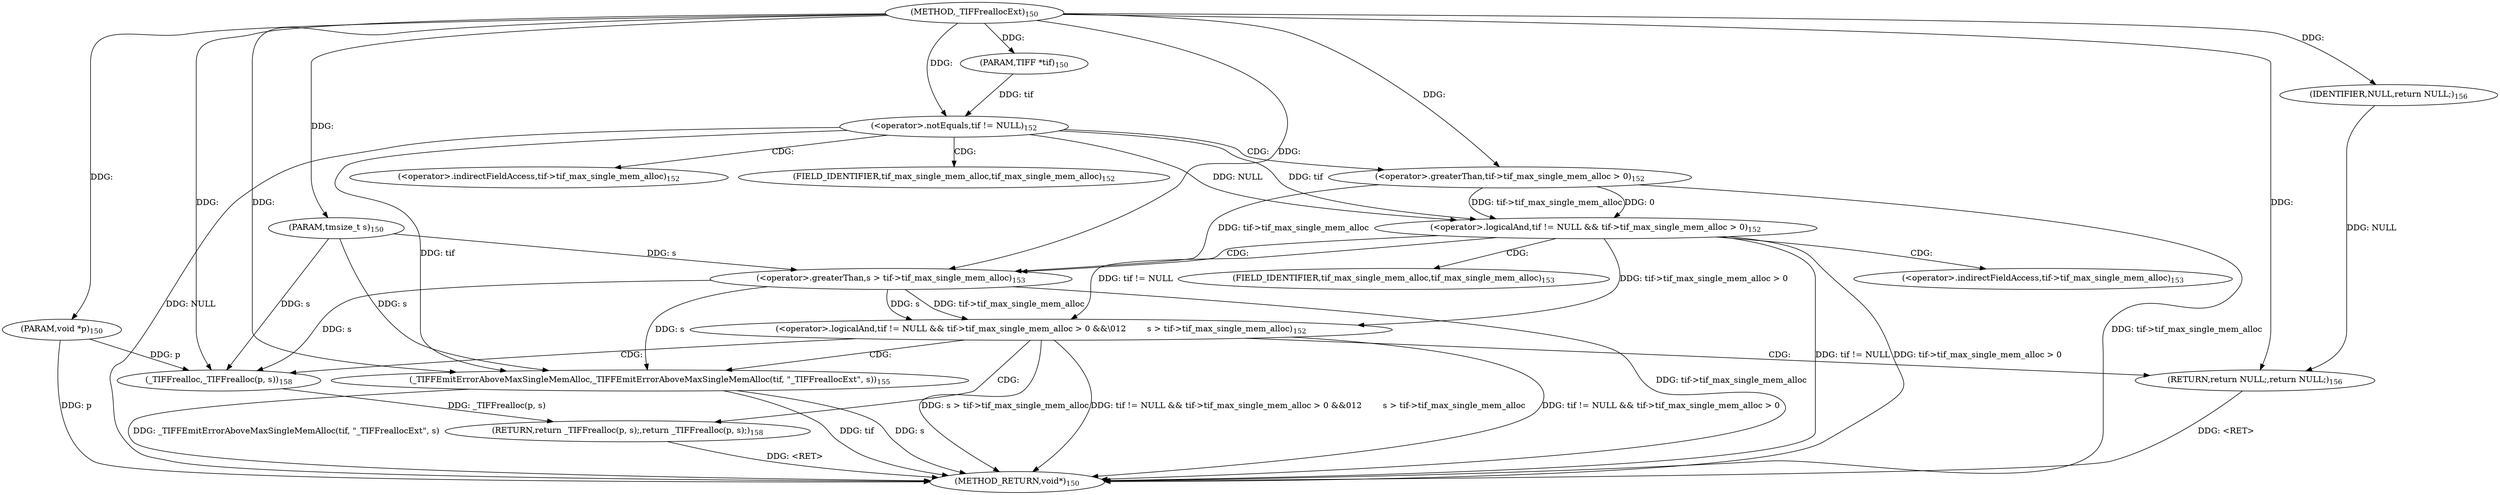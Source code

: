 digraph "_TIFFreallocExt" {  
"268" [label = <(METHOD,_TIFFreallocExt)<SUB>150</SUB>> ]
"300" [label = <(METHOD_RETURN,void*)<SUB>150</SUB>> ]
"269" [label = <(PARAM,TIFF *tif)<SUB>150</SUB>> ]
"270" [label = <(PARAM,void *p)<SUB>150</SUB>> ]
"271" [label = <(PARAM,tmsize_t s)<SUB>150</SUB>> ]
"296" [label = <(RETURN,return _TIFFrealloc(p, s);,return _TIFFrealloc(p, s);)<SUB>158</SUB>> ]
"274" [label = <(&lt;operator&gt;.logicalAnd,tif != NULL &amp;&amp; tif-&gt;tif_max_single_mem_alloc &gt; 0 &amp;&amp;\012        s &gt; tif-&gt;tif_max_single_mem_alloc)<SUB>152</SUB>> ]
"297" [label = <(_TIFFrealloc,_TIFFrealloc(p, s))<SUB>158</SUB>> ]
"290" [label = <(_TIFFEmitErrorAboveMaxSingleMemAlloc,_TIFFEmitErrorAboveMaxSingleMemAlloc(tif, &quot;_TIFFreallocExt&quot;, s))<SUB>155</SUB>> ]
"294" [label = <(RETURN,return NULL;,return NULL;)<SUB>156</SUB>> ]
"275" [label = <(&lt;operator&gt;.logicalAnd,tif != NULL &amp;&amp; tif-&gt;tif_max_single_mem_alloc &gt; 0)<SUB>152</SUB>> ]
"284" [label = <(&lt;operator&gt;.greaterThan,s &gt; tif-&gt;tif_max_single_mem_alloc)<SUB>153</SUB>> ]
"295" [label = <(IDENTIFIER,NULL,return NULL;)<SUB>156</SUB>> ]
"276" [label = <(&lt;operator&gt;.notEquals,tif != NULL)<SUB>152</SUB>> ]
"279" [label = <(&lt;operator&gt;.greaterThan,tif-&gt;tif_max_single_mem_alloc &gt; 0)<SUB>152</SUB>> ]
"286" [label = <(&lt;operator&gt;.indirectFieldAccess,tif-&gt;tif_max_single_mem_alloc)<SUB>153</SUB>> ]
"280" [label = <(&lt;operator&gt;.indirectFieldAccess,tif-&gt;tif_max_single_mem_alloc)<SUB>152</SUB>> ]
"288" [label = <(FIELD_IDENTIFIER,tif_max_single_mem_alloc,tif_max_single_mem_alloc)<SUB>153</SUB>> ]
"282" [label = <(FIELD_IDENTIFIER,tif_max_single_mem_alloc,tif_max_single_mem_alloc)<SUB>152</SUB>> ]
  "296" -> "300"  [ label = "DDG: &lt;RET&gt;"] 
  "294" -> "300"  [ label = "DDG: &lt;RET&gt;"] 
  "270" -> "300"  [ label = "DDG: p"] 
  "275" -> "300"  [ label = "DDG: tif != NULL"] 
  "279" -> "300"  [ label = "DDG: tif-&gt;tif_max_single_mem_alloc"] 
  "275" -> "300"  [ label = "DDG: tif-&gt;tif_max_single_mem_alloc &gt; 0"] 
  "274" -> "300"  [ label = "DDG: tif != NULL &amp;&amp; tif-&gt;tif_max_single_mem_alloc &gt; 0"] 
  "284" -> "300"  [ label = "DDG: tif-&gt;tif_max_single_mem_alloc"] 
  "274" -> "300"  [ label = "DDG: s &gt; tif-&gt;tif_max_single_mem_alloc"] 
  "274" -> "300"  [ label = "DDG: tif != NULL &amp;&amp; tif-&gt;tif_max_single_mem_alloc &gt; 0 &amp;&amp;\012        s &gt; tif-&gt;tif_max_single_mem_alloc"] 
  "290" -> "300"  [ label = "DDG: tif"] 
  "290" -> "300"  [ label = "DDG: s"] 
  "290" -> "300"  [ label = "DDG: _TIFFEmitErrorAboveMaxSingleMemAlloc(tif, &quot;_TIFFreallocExt&quot;, s)"] 
  "276" -> "300"  [ label = "DDG: NULL"] 
  "268" -> "269"  [ label = "DDG: "] 
  "268" -> "270"  [ label = "DDG: "] 
  "268" -> "271"  [ label = "DDG: "] 
  "297" -> "296"  [ label = "DDG: _TIFFrealloc(p, s)"] 
  "275" -> "274"  [ label = "DDG: tif != NULL"] 
  "275" -> "274"  [ label = "DDG: tif-&gt;tif_max_single_mem_alloc &gt; 0"] 
  "284" -> "274"  [ label = "DDG: s"] 
  "284" -> "274"  [ label = "DDG: tif-&gt;tif_max_single_mem_alloc"] 
  "295" -> "294"  [ label = "DDG: NULL"] 
  "268" -> "294"  [ label = "DDG: "] 
  "270" -> "297"  [ label = "DDG: p"] 
  "268" -> "297"  [ label = "DDG: "] 
  "284" -> "297"  [ label = "DDG: s"] 
  "271" -> "297"  [ label = "DDG: s"] 
  "276" -> "275"  [ label = "DDG: tif"] 
  "276" -> "275"  [ label = "DDG: NULL"] 
  "279" -> "275"  [ label = "DDG: tif-&gt;tif_max_single_mem_alloc"] 
  "279" -> "275"  [ label = "DDG: 0"] 
  "271" -> "284"  [ label = "DDG: s"] 
  "268" -> "284"  [ label = "DDG: "] 
  "279" -> "284"  [ label = "DDG: tif-&gt;tif_max_single_mem_alloc"] 
  "276" -> "290"  [ label = "DDG: tif"] 
  "268" -> "290"  [ label = "DDG: "] 
  "284" -> "290"  [ label = "DDG: s"] 
  "271" -> "290"  [ label = "DDG: s"] 
  "268" -> "295"  [ label = "DDG: "] 
  "269" -> "276"  [ label = "DDG: tif"] 
  "268" -> "276"  [ label = "DDG: "] 
  "268" -> "279"  [ label = "DDG: "] 
  "274" -> "296"  [ label = "CDG: "] 
  "274" -> "294"  [ label = "CDG: "] 
  "274" -> "290"  [ label = "CDG: "] 
  "274" -> "297"  [ label = "CDG: "] 
  "275" -> "286"  [ label = "CDG: "] 
  "275" -> "284"  [ label = "CDG: "] 
  "275" -> "288"  [ label = "CDG: "] 
  "276" -> "280"  [ label = "CDG: "] 
  "276" -> "282"  [ label = "CDG: "] 
  "276" -> "279"  [ label = "CDG: "] 
}
